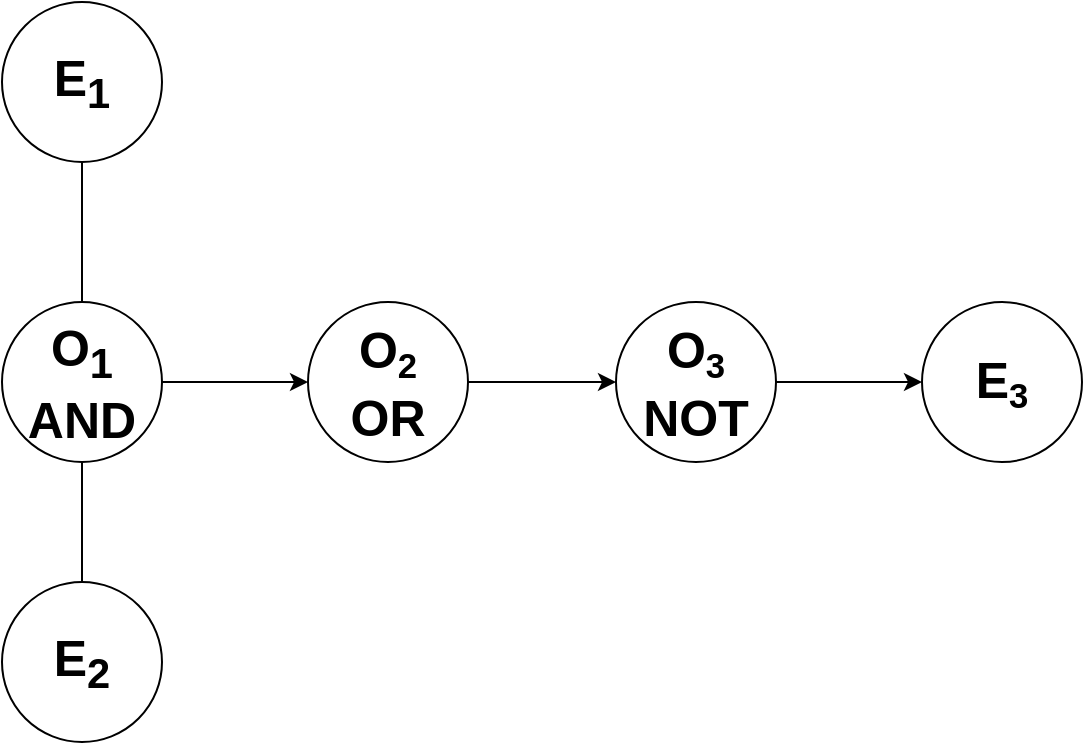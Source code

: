 <mxfile version="20.8.10" type="device"><diagram name="Page-1" id="Rs-2ivttCThiwIBzFyTN"><mxGraphModel dx="1434" dy="834" grid="1" gridSize="10" guides="1" tooltips="1" connect="1" arrows="1" fold="1" page="1" pageScale="1" pageWidth="850" pageHeight="1100" math="0" shadow="0"><root><mxCell id="0"/><mxCell id="1" parent="0"/><mxCell id="QHnskUSD6TBHtq8-XDJG-2" style="edgeStyle=orthogonalEdgeStyle;rounded=0;orthogonalLoop=1;jettySize=auto;html=1;entryX=0;entryY=0.5;entryDx=0;entryDy=0;" edge="1" parent="1" source="DVajd1LO54knmsn0uoay-1" target="DVajd1LO54knmsn0uoay-7"><mxGeometry relative="1" as="geometry"/></mxCell><mxCell id="DVajd1LO54knmsn0uoay-1" value="&lt;b style=&quot;font-size: 25px;&quot;&gt;O&lt;sub&gt;1&lt;/sub&gt;&lt;br style=&quot;font-size: 25px;&quot;&gt;AND&lt;br&gt;&lt;/b&gt;" style="ellipse;whiteSpace=wrap;html=1;aspect=fixed;" parent="1" vertex="1"><mxGeometry x="20" y="280" width="80" height="80" as="geometry"/></mxCell><mxCell id="DVajd1LO54knmsn0uoay-4" value="&lt;b style=&quot;font-size: 25px;&quot;&gt;E&lt;sub&gt;1&lt;/sub&gt;&lt;br&gt;&lt;/b&gt;" style="ellipse;whiteSpace=wrap;html=1;aspect=fixed;" parent="1" vertex="1"><mxGeometry x="20" y="130" width="80" height="80" as="geometry"/></mxCell><mxCell id="DVajd1LO54knmsn0uoay-5" value="&lt;b style=&quot;font-size: 25px;&quot;&gt;E&lt;sub&gt;2&lt;br&gt;&lt;/sub&gt;&lt;/b&gt;" style="ellipse;whiteSpace=wrap;html=1;aspect=fixed;" parent="1" vertex="1"><mxGeometry x="20" y="420" width="80" height="80" as="geometry"/></mxCell><mxCell id="QHnskUSD6TBHtq8-XDJG-4" style="edgeStyle=orthogonalEdgeStyle;rounded=0;orthogonalLoop=1;jettySize=auto;html=1;" edge="1" parent="1" source="DVajd1LO54knmsn0uoay-6" target="DVajd1LO54knmsn0uoay-8"><mxGeometry relative="1" as="geometry"/></mxCell><mxCell id="DVajd1LO54knmsn0uoay-6" value="&lt;b style=&quot;font-size: 25px;&quot;&gt;O&lt;/b&gt;&lt;b style=&quot;&quot;&gt;&lt;span style=&quot;font-size: 20.833px;&quot;&gt;&lt;sub&gt;3&lt;/sub&gt;&lt;/span&gt;&lt;br style=&quot;font-size: 25px;&quot;&gt;&lt;span style=&quot;font-size: 25px;&quot;&gt;NOT&lt;/span&gt;&lt;br&gt;&lt;/b&gt;" style="ellipse;whiteSpace=wrap;html=1;aspect=fixed;" parent="1" vertex="1"><mxGeometry x="327" y="280" width="80" height="80" as="geometry"/></mxCell><mxCell id="QHnskUSD6TBHtq8-XDJG-3" style="edgeStyle=orthogonalEdgeStyle;rounded=0;orthogonalLoop=1;jettySize=auto;html=1;" edge="1" parent="1" source="DVajd1LO54knmsn0uoay-7" target="DVajd1LO54knmsn0uoay-6"><mxGeometry relative="1" as="geometry"/></mxCell><mxCell id="DVajd1LO54knmsn0uoay-7" value="&lt;b style=&quot;font-size: 25px;&quot;&gt;O&lt;/b&gt;&lt;b style=&quot;&quot;&gt;&lt;span style=&quot;font-size: 20.833px;&quot;&gt;&lt;sub&gt;2&lt;/sub&gt;&lt;/span&gt;&lt;br style=&quot;font-size: 25px;&quot;&gt;&lt;span style=&quot;font-size: 25px;&quot;&gt;OR&lt;/span&gt;&lt;br&gt;&lt;/b&gt;" style="ellipse;whiteSpace=wrap;html=1;aspect=fixed;" parent="1" vertex="1"><mxGeometry x="173" y="280" width="80" height="80" as="geometry"/></mxCell><mxCell id="DVajd1LO54knmsn0uoay-8" value="&lt;b style=&quot;font-size: 25px;&quot;&gt;E&lt;/b&gt;&lt;b style=&quot;&quot;&gt;&lt;span style=&quot;font-size: 20.833px;&quot;&gt;&lt;sub&gt;3&lt;/sub&gt;&lt;/span&gt;&lt;br&gt;&lt;/b&gt;" style="ellipse;whiteSpace=wrap;html=1;aspect=fixed;" parent="1" vertex="1"><mxGeometry x="480" y="280" width="80" height="80" as="geometry"/></mxCell><mxCell id="DVajd1LO54knmsn0uoay-10" value="" style="endArrow=none;html=1;rounded=0;fontSize=25;exitX=0.5;exitY=0;exitDx=0;exitDy=0;entryX=0.5;entryY=1;entryDx=0;entryDy=0;" parent="1" source="DVajd1LO54knmsn0uoay-1" target="DVajd1LO54knmsn0uoay-4" edge="1"><mxGeometry width="50" height="50" relative="1" as="geometry"><mxPoint x="90" y="270" as="sourcePoint"/><mxPoint x="140" y="220" as="targetPoint"/></mxGeometry></mxCell><mxCell id="DVajd1LO54knmsn0uoay-11" value="" style="endArrow=none;html=1;rounded=0;fontSize=25;exitX=0.5;exitY=0;exitDx=0;exitDy=0;" parent="1" source="DVajd1LO54knmsn0uoay-5" target="DVajd1LO54knmsn0uoay-1" edge="1"><mxGeometry width="50" height="50" relative="1" as="geometry"><mxPoint x="570" y="480" as="sourcePoint"/><mxPoint x="620" y="430" as="targetPoint"/></mxGeometry></mxCell></root></mxGraphModel></diagram></mxfile>